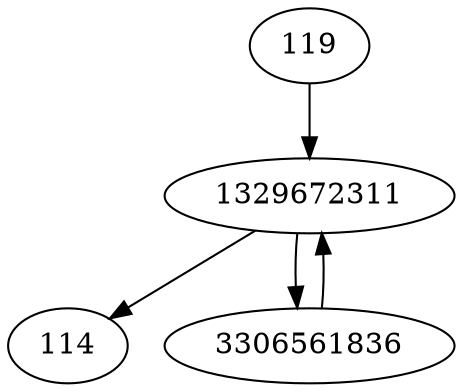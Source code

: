 strict digraph  {
1329672311;
114;
3306561836;
119;
1329672311 -> 114;
1329672311 -> 3306561836;
3306561836 -> 1329672311;
119 -> 1329672311;
}
